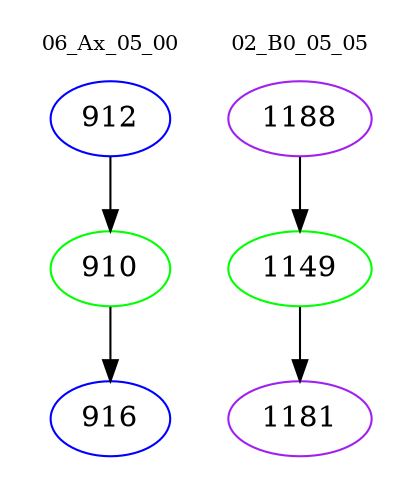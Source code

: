 digraph{
subgraph cluster_0 {
color = white
label = "06_Ax_05_00";
fontsize=10;
T0_912 [label="912", color="blue"]
T0_912 -> T0_910 [color="black"]
T0_910 [label="910", color="green"]
T0_910 -> T0_916 [color="black"]
T0_916 [label="916", color="blue"]
}
subgraph cluster_1 {
color = white
label = "02_B0_05_05";
fontsize=10;
T1_1188 [label="1188", color="purple"]
T1_1188 -> T1_1149 [color="black"]
T1_1149 [label="1149", color="green"]
T1_1149 -> T1_1181 [color="black"]
T1_1181 [label="1181", color="purple"]
}
}
